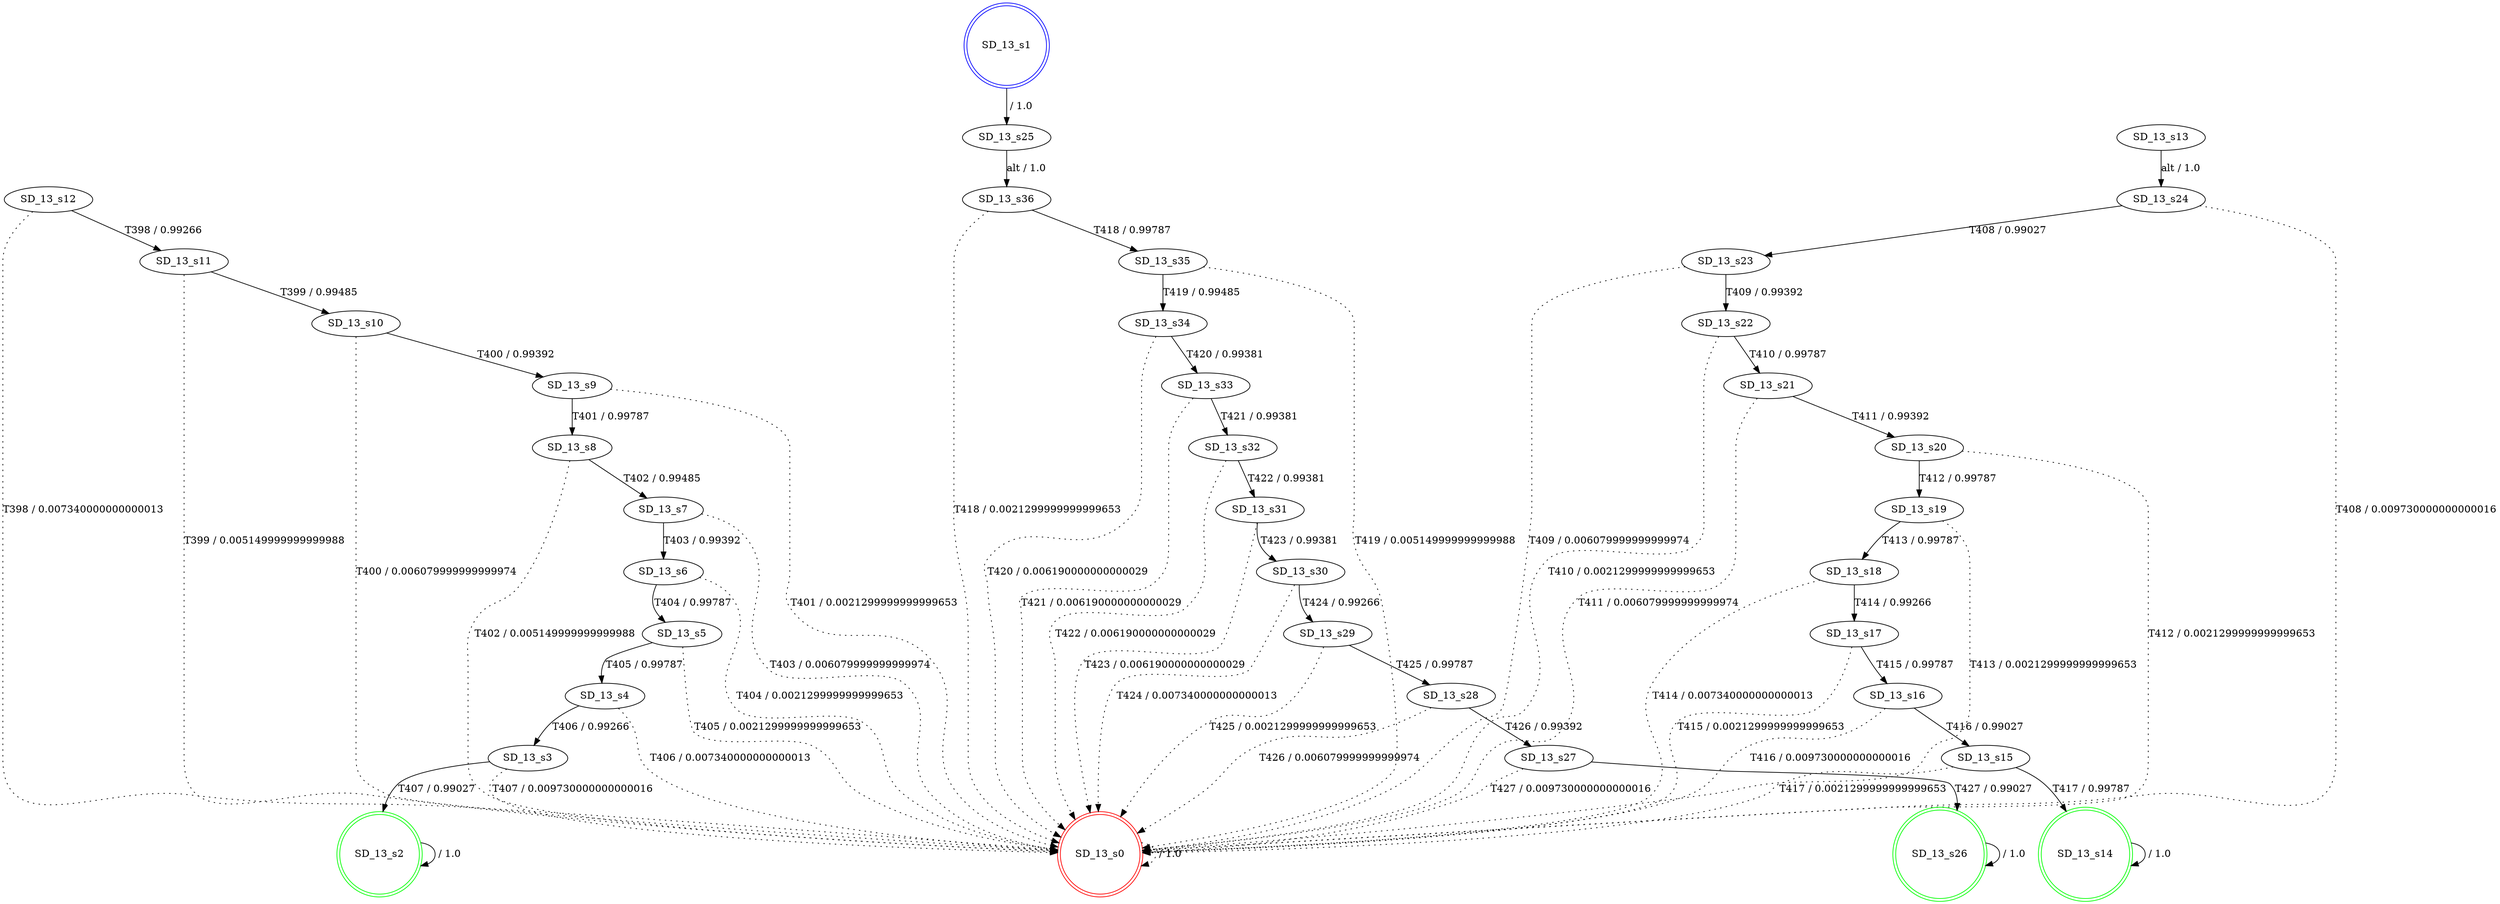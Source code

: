 digraph graphname {
SD_13_s0 [label="SD_13_s0",color=red,shape=doublecircle ];
SD_13_s1 [label="SD_13_s1",color=blue,shape=doublecircle ];
SD_13_s2 [label="SD_13_s2",color=green,shape=doublecircle ];
SD_13_s3 [label="SD_13_s3" ];
SD_13_s4 [label="SD_13_s4" ];
SD_13_s5 [label="SD_13_s5" ];
SD_13_s6 [label="SD_13_s6" ];
SD_13_s7 [label="SD_13_s7" ];
SD_13_s8 [label="SD_13_s8" ];
SD_13_s9 [label="SD_13_s9" ];
SD_13_s10 [label="SD_13_s10" ];
SD_13_s11 [label="SD_13_s11" ];
SD_13_s12 [label="SD_13_s12" ];
SD_13_s13 [label="SD_13_s13" ];
SD_13_s14 [label="SD_13_s14",color=green,shape=doublecircle ];
SD_13_s15 [label="SD_13_s15" ];
SD_13_s16 [label="SD_13_s16" ];
SD_13_s17 [label="SD_13_s17" ];
SD_13_s18 [label="SD_13_s18" ];
SD_13_s19 [label="SD_13_s19" ];
SD_13_s20 [label="SD_13_s20" ];
SD_13_s21 [label="SD_13_s21" ];
SD_13_s22 [label="SD_13_s22" ];
SD_13_s23 [label="SD_13_s23" ];
SD_13_s24 [label="SD_13_s24" ];
SD_13_s25 [label="SD_13_s25" ];
SD_13_s26 [label="SD_13_s26",color=green,shape=doublecircle ];
SD_13_s27 [label="SD_13_s27" ];
SD_13_s28 [label="SD_13_s28" ];
SD_13_s29 [label="SD_13_s29" ];
SD_13_s30 [label="SD_13_s30" ];
SD_13_s31 [label="SD_13_s31" ];
SD_13_s32 [label="SD_13_s32" ];
SD_13_s33 [label="SD_13_s33" ];
SD_13_s34 [label="SD_13_s34" ];
SD_13_s35 [label="SD_13_s35" ];
SD_13_s36 [label="SD_13_s36" ];
SD_13_s0 -> SD_13_s0 [label=" / 1.0", style=dotted];
SD_13_s1 -> SD_13_s25 [label=" / 1.0"];
SD_13_s2 -> SD_13_s2 [label=" / 1.0"];
SD_13_s3 -> SD_13_s2 [label="T407 / 0.99027"];
SD_13_s3 -> SD_13_s0 [label="T407 / 0.009730000000000016", style=dotted];
SD_13_s4 -> SD_13_s3 [label="T406 / 0.99266"];
SD_13_s4 -> SD_13_s0 [label="T406 / 0.007340000000000013", style=dotted];
SD_13_s5 -> SD_13_s4 [label="T405 / 0.99787"];
SD_13_s5 -> SD_13_s0 [label="T405 / 0.0021299999999999653", style=dotted];
SD_13_s6 -> SD_13_s5 [label="T404 / 0.99787"];
SD_13_s6 -> SD_13_s0 [label="T404 / 0.0021299999999999653", style=dotted];
SD_13_s7 -> SD_13_s6 [label="T403 / 0.99392"];
SD_13_s7 -> SD_13_s0 [label="T403 / 0.006079999999999974", style=dotted];
SD_13_s8 -> SD_13_s7 [label="T402 / 0.99485"];
SD_13_s8 -> SD_13_s0 [label="T402 / 0.005149999999999988", style=dotted];
SD_13_s9 -> SD_13_s8 [label="T401 / 0.99787"];
SD_13_s9 -> SD_13_s0 [label="T401 / 0.0021299999999999653", style=dotted];
SD_13_s10 -> SD_13_s9 [label="T400 / 0.99392"];
SD_13_s10 -> SD_13_s0 [label="T400 / 0.006079999999999974", style=dotted];
SD_13_s11 -> SD_13_s10 [label="T399 / 0.99485"];
SD_13_s11 -> SD_13_s0 [label="T399 / 0.005149999999999988", style=dotted];
SD_13_s12 -> SD_13_s11 [label="T398 / 0.99266"];
SD_13_s12 -> SD_13_s0 [label="T398 / 0.007340000000000013", style=dotted];
SD_13_s13 -> SD_13_s24 [label="alt / 1.0"];
SD_13_s14 -> SD_13_s14 [label=" / 1.0"];
SD_13_s15 -> SD_13_s14 [label="T417 / 0.99787"];
SD_13_s15 -> SD_13_s0 [label="T417 / 0.0021299999999999653", style=dotted];
SD_13_s16 -> SD_13_s15 [label="T416 / 0.99027"];
SD_13_s16 -> SD_13_s0 [label="T416 / 0.009730000000000016", style=dotted];
SD_13_s17 -> SD_13_s16 [label="T415 / 0.99787"];
SD_13_s17 -> SD_13_s0 [label="T415 / 0.0021299999999999653", style=dotted];
SD_13_s18 -> SD_13_s17 [label="T414 / 0.99266"];
SD_13_s18 -> SD_13_s0 [label="T414 / 0.007340000000000013", style=dotted];
SD_13_s19 -> SD_13_s18 [label="T413 / 0.99787"];
SD_13_s19 -> SD_13_s0 [label="T413 / 0.0021299999999999653", style=dotted];
SD_13_s20 -> SD_13_s19 [label="T412 / 0.99787"];
SD_13_s20 -> SD_13_s0 [label="T412 / 0.0021299999999999653", style=dotted];
SD_13_s21 -> SD_13_s20 [label="T411 / 0.99392"];
SD_13_s21 -> SD_13_s0 [label="T411 / 0.006079999999999974", style=dotted];
SD_13_s22 -> SD_13_s21 [label="T410 / 0.99787"];
SD_13_s22 -> SD_13_s0 [label="T410 / 0.0021299999999999653", style=dotted];
SD_13_s23 -> SD_13_s22 [label="T409 / 0.99392"];
SD_13_s23 -> SD_13_s0 [label="T409 / 0.006079999999999974", style=dotted];
SD_13_s24 -> SD_13_s23 [label="T408 / 0.99027"];
SD_13_s24 -> SD_13_s0 [label="T408 / 0.009730000000000016", style=dotted];
SD_13_s25 -> SD_13_s36 [label="alt / 1.0"];
SD_13_s26 -> SD_13_s26 [label=" / 1.0"];
SD_13_s27 -> SD_13_s26 [label="T427 / 0.99027"];
SD_13_s27 -> SD_13_s0 [label="T427 / 0.009730000000000016", style=dotted];
SD_13_s28 -> SD_13_s27 [label="T426 / 0.99392"];
SD_13_s28 -> SD_13_s0 [label="T426 / 0.006079999999999974", style=dotted];
SD_13_s29 -> SD_13_s28 [label="T425 / 0.99787"];
SD_13_s29 -> SD_13_s0 [label="T425 / 0.0021299999999999653", style=dotted];
SD_13_s30 -> SD_13_s29 [label="T424 / 0.99266"];
SD_13_s30 -> SD_13_s0 [label="T424 / 0.007340000000000013", style=dotted];
SD_13_s31 -> SD_13_s30 [label="T423 / 0.99381"];
SD_13_s31 -> SD_13_s0 [label="T423 / 0.006190000000000029", style=dotted];
SD_13_s32 -> SD_13_s31 [label="T422 / 0.99381"];
SD_13_s32 -> SD_13_s0 [label="T422 / 0.006190000000000029", style=dotted];
SD_13_s33 -> SD_13_s32 [label="T421 / 0.99381"];
SD_13_s33 -> SD_13_s0 [label="T421 / 0.006190000000000029", style=dotted];
SD_13_s34 -> SD_13_s33 [label="T420 / 0.99381"];
SD_13_s34 -> SD_13_s0 [label="T420 / 0.006190000000000029", style=dotted];
SD_13_s35 -> SD_13_s34 [label="T419 / 0.99485"];
SD_13_s35 -> SD_13_s0 [label="T419 / 0.005149999999999988", style=dotted];
SD_13_s36 -> SD_13_s35 [label="T418 / 0.99787"];
SD_13_s36 -> SD_13_s0 [label="T418 / 0.0021299999999999653", style=dotted];
}